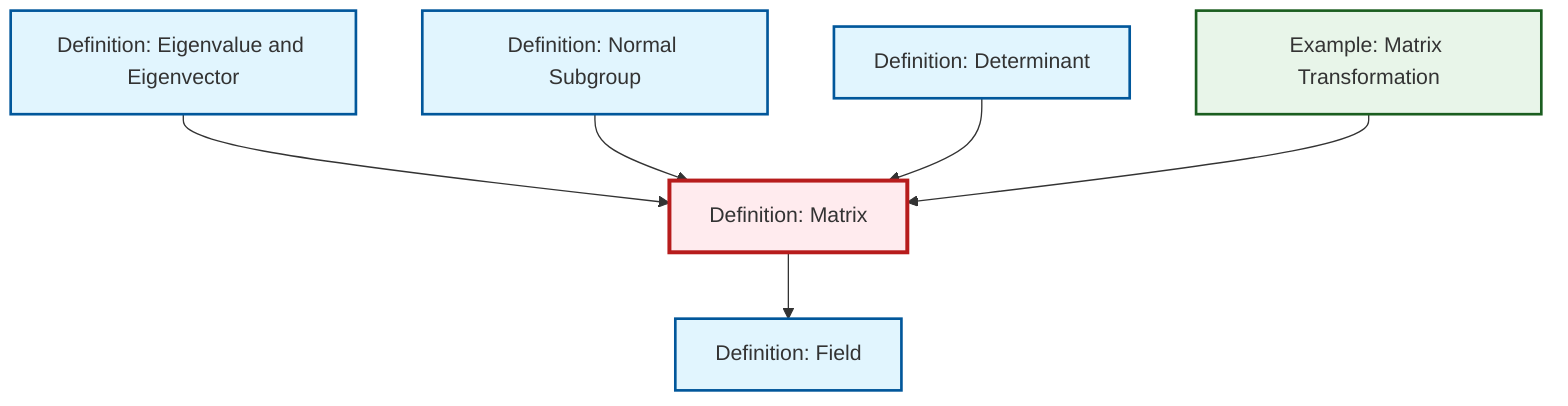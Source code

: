 graph TD
    classDef definition fill:#e1f5fe,stroke:#01579b,stroke-width:2px
    classDef theorem fill:#f3e5f5,stroke:#4a148c,stroke-width:2px
    classDef axiom fill:#fff3e0,stroke:#e65100,stroke-width:2px
    classDef example fill:#e8f5e9,stroke:#1b5e20,stroke-width:2px
    classDef current fill:#ffebee,stroke:#b71c1c,stroke-width:3px
    def-normal-subgroup["Definition: Normal Subgroup"]:::definition
    def-determinant["Definition: Determinant"]:::definition
    def-eigenvalue-eigenvector["Definition: Eigenvalue and Eigenvector"]:::definition
    def-matrix["Definition: Matrix"]:::definition
    def-field["Definition: Field"]:::definition
    ex-matrix-transformation["Example: Matrix Transformation"]:::example
    def-eigenvalue-eigenvector --> def-matrix
    def-matrix --> def-field
    def-normal-subgroup --> def-matrix
    def-determinant --> def-matrix
    ex-matrix-transformation --> def-matrix
    class def-matrix current